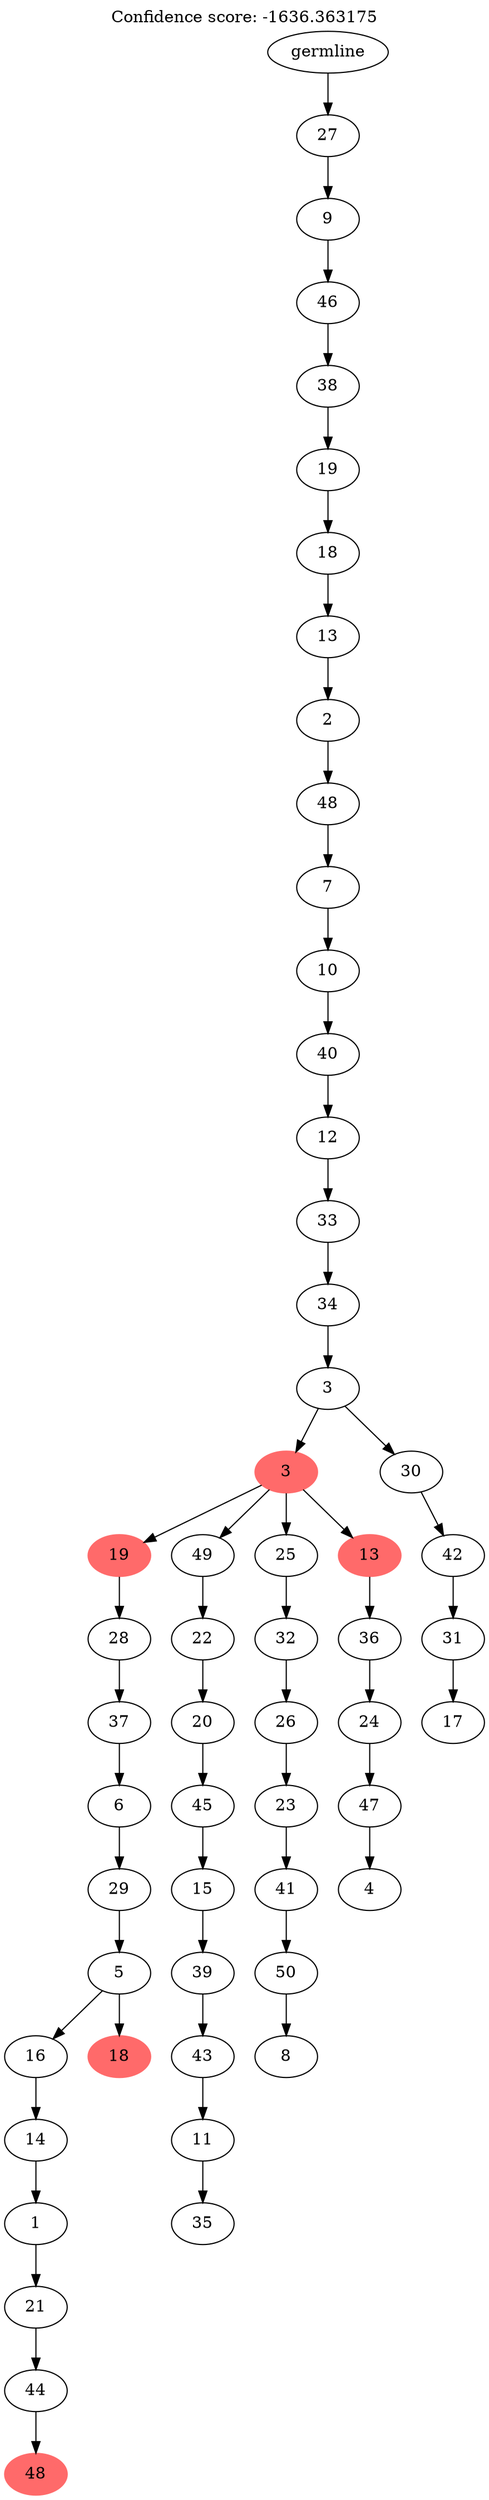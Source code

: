 digraph g {
	"53" -> "54";
	"54" [color=indianred1, style=filled, label="48"];
	"52" -> "53";
	"53" [label="44"];
	"51" -> "52";
	"52" [label="21"];
	"50" -> "51";
	"51" [label="1"];
	"49" -> "50";
	"50" [label="14"];
	"48" -> "49";
	"49" [label="16"];
	"48" -> "55";
	"55" [color=indianred1, style=filled, label="18"];
	"47" -> "48";
	"48" [label="5"];
	"46" -> "47";
	"47" [label="29"];
	"45" -> "46";
	"46" [label="6"];
	"44" -> "45";
	"45" [label="37"];
	"43" -> "44";
	"44" [label="28"];
	"41" -> "42";
	"42" [label="35"];
	"40" -> "41";
	"41" [label="11"];
	"39" -> "40";
	"40" [label="43"];
	"38" -> "39";
	"39" [label="39"];
	"37" -> "38";
	"38" [label="15"];
	"36" -> "37";
	"37" [label="45"];
	"35" -> "36";
	"36" [label="20"];
	"34" -> "35";
	"35" [label="22"];
	"32" -> "33";
	"33" [label="8"];
	"31" -> "32";
	"32" [label="50"];
	"30" -> "31";
	"31" [label="41"];
	"29" -> "30";
	"30" [label="23"];
	"28" -> "29";
	"29" [label="26"];
	"27" -> "28";
	"28" [label="32"];
	"25" -> "26";
	"26" [label="4"];
	"24" -> "25";
	"25" [label="47"];
	"23" -> "24";
	"24" [label="24"];
	"22" -> "23";
	"23" [label="36"];
	"21" -> "22";
	"22" [color=indianred1, style=filled, label="13"];
	"21" -> "27";
	"27" [label="25"];
	"21" -> "34";
	"34" [label="49"];
	"21" -> "43";
	"43" [color=indianred1, style=filled, label="19"];
	"19" -> "20";
	"20" [label="17"];
	"18" -> "19";
	"19" [label="31"];
	"17" -> "18";
	"18" [label="42"];
	"16" -> "17";
	"17" [label="30"];
	"16" -> "21";
	"21" [color=indianred1, style=filled, label="3"];
	"15" -> "16";
	"16" [label="3"];
	"14" -> "15";
	"15" [label="34"];
	"13" -> "14";
	"14" [label="33"];
	"12" -> "13";
	"13" [label="12"];
	"11" -> "12";
	"12" [label="40"];
	"10" -> "11";
	"11" [label="10"];
	"9" -> "10";
	"10" [label="7"];
	"8" -> "9";
	"9" [label="48"];
	"7" -> "8";
	"8" [label="2"];
	"6" -> "7";
	"7" [label="13"];
	"5" -> "6";
	"6" [label="18"];
	"4" -> "5";
	"5" [label="19"];
	"3" -> "4";
	"4" [label="38"];
	"2" -> "3";
	"3" [label="46"];
	"1" -> "2";
	"2" [label="9"];
	"0" -> "1";
	"1" [label="27"];
	"0" [label="germline"];
	labelloc="t";
	label="Confidence score: -1636.363175";
}
